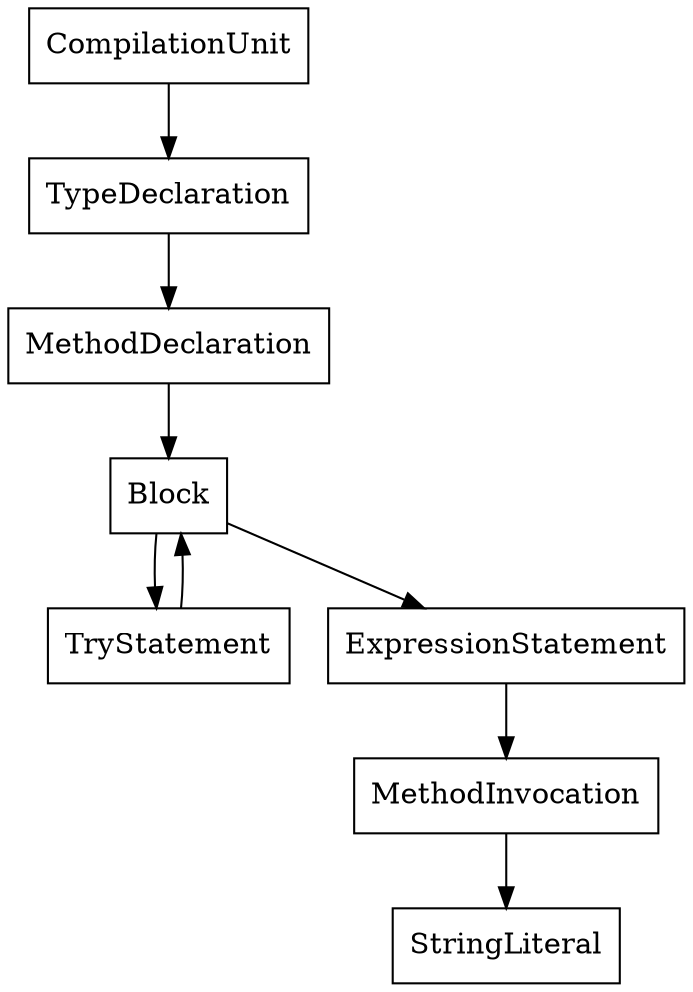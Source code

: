Digraph {
//eps output: dot -Teps hogehoge.dot -o hogehoge.eps
//png output: dot -Tpng hogehoge.dot -o hogehoge.png

graph [
// graph setting
// rankdir = LR, // landscape on
dpi = 150,
charset = "UTF-8",
fontcolor = white,
layout = dot
];

node [
shape = box,
//fontsize = 18
];

// node define
1 [label="ExpressionStatement"]
5 [label="TryStatement"]
21 [label="Block"]
30 [label="MethodDeclaration"]
32 [label="TypeDeclaration"]
35 [label="MethodInvocation"]
40 [label="StringLiteral"]
57 [label="CompilationUnit"]



// edge define
5 -> 21
21 -> 5
35 -> 40
32 -> 30
57 -> 32
21 -> 1
30 -> 21
1 -> 35


}